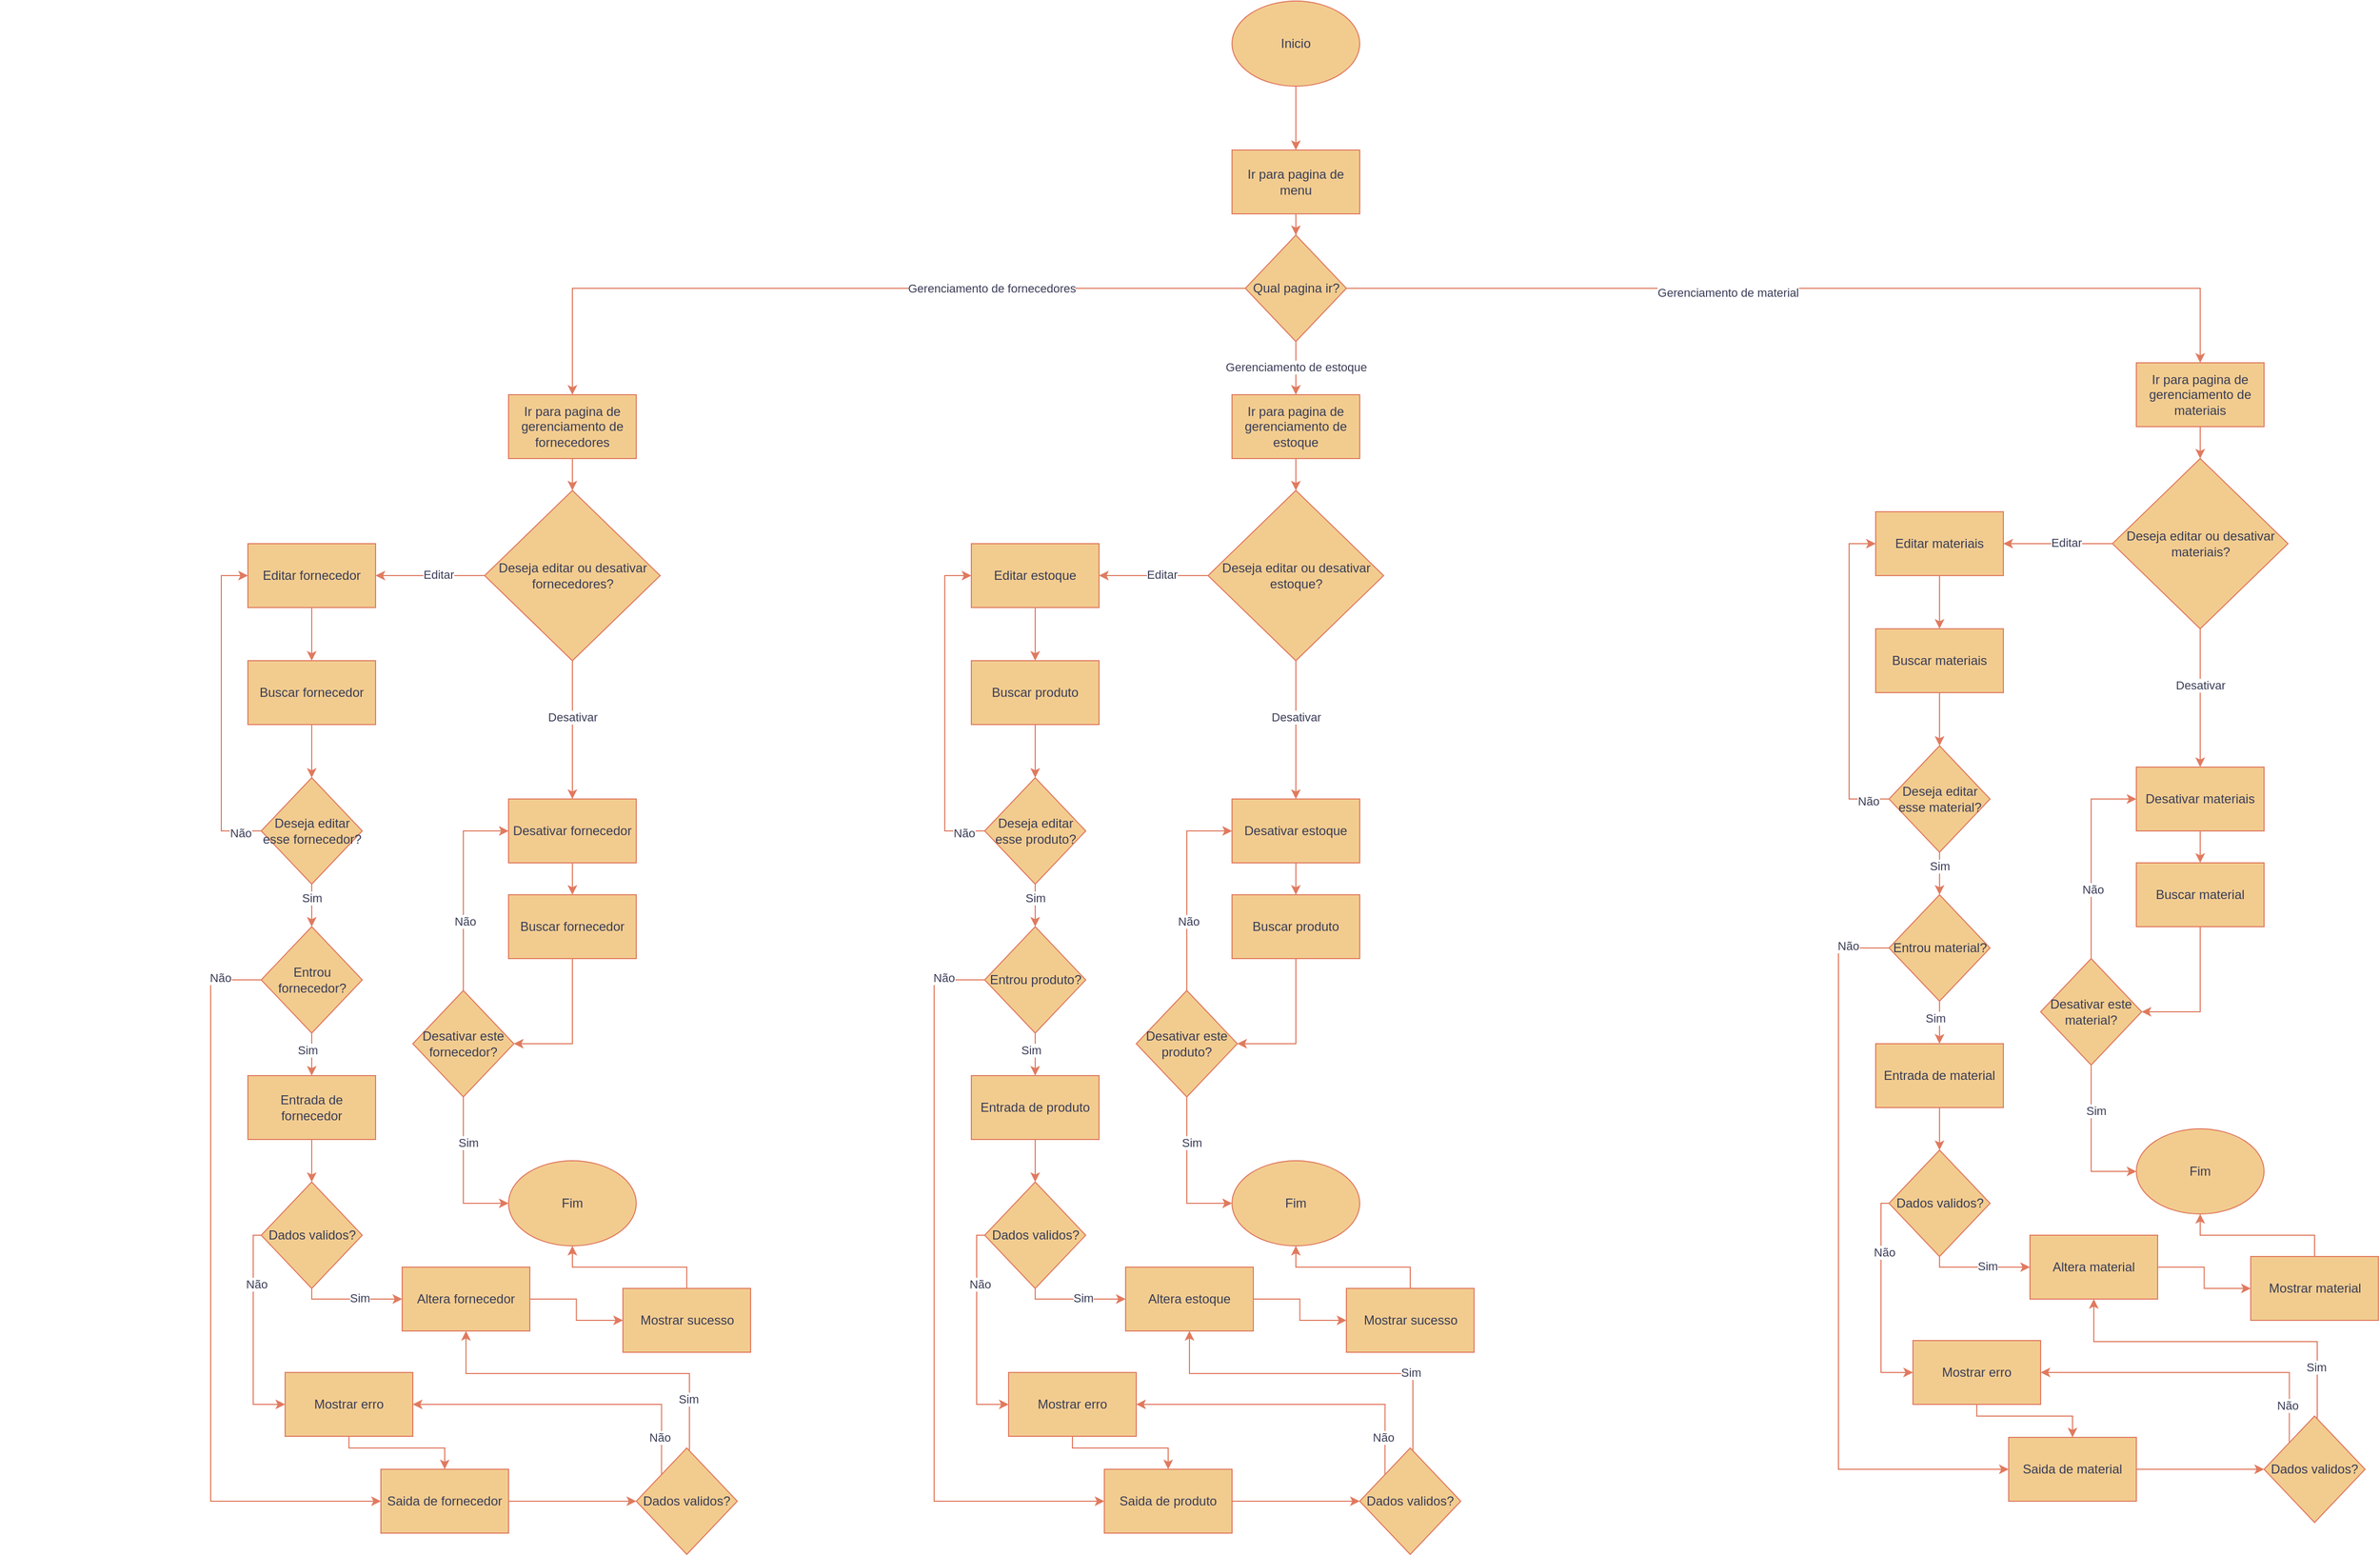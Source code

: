 <mxfile version="24.4.13" type="device">
  <diagram name="Página-1" id="IncYpBcrNrDCvywLEjUC">
    <mxGraphModel dx="4261" dy="2573" grid="1" gridSize="10" guides="1" tooltips="1" connect="1" arrows="1" fold="1" page="1" pageScale="1" pageWidth="827" pageHeight="1169" math="0" shadow="0">
      <root>
        <mxCell id="0" />
        <mxCell id="1" parent="0" />
        <mxCell id="2m7EiO7bzLrL7Z_TzNRl-2" value="" style="edgeStyle=orthogonalEdgeStyle;rounded=0;orthogonalLoop=1;jettySize=auto;html=1;strokeColor=#E07A5F;fontColor=#393C56;fillColor=#F2CC8F;" parent="1" source="SLcFFh3azbE4X-oAajlW-1" target="2m7EiO7bzLrL7Z_TzNRl-1" edge="1">
          <mxGeometry relative="1" as="geometry" />
        </mxCell>
        <mxCell id="SLcFFh3azbE4X-oAajlW-1" value="Inicio" style="ellipse;whiteSpace=wrap;html=1;labelBackgroundColor=none;fillColor=#F2CC8F;strokeColor=#E07A5F;fontColor=#393C56;" parent="1" vertex="1">
          <mxGeometry x="320" y="-120" width="120" height="80" as="geometry" />
        </mxCell>
        <mxCell id="2m7EiO7bzLrL7Z_TzNRl-103" value="" style="edgeStyle=orthogonalEdgeStyle;rounded=0;orthogonalLoop=1;jettySize=auto;html=1;strokeColor=#E07A5F;fontColor=#393C56;fillColor=#F2CC8F;" parent="1" source="2m7EiO7bzLrL7Z_TzNRl-1" target="2m7EiO7bzLrL7Z_TzNRl-100" edge="1">
          <mxGeometry relative="1" as="geometry" />
        </mxCell>
        <mxCell id="2m7EiO7bzLrL7Z_TzNRl-1" value="Ir para pagina de menu" style="whiteSpace=wrap;html=1;fillColor=#F2CC8F;strokeColor=#E07A5F;fontColor=#393C56;labelBackgroundColor=none;" parent="1" vertex="1">
          <mxGeometry x="320" y="20" width="120" height="60" as="geometry" />
        </mxCell>
        <mxCell id="2m7EiO7bzLrL7Z_TzNRl-10" value="" style="edgeStyle=orthogonalEdgeStyle;rounded=0;orthogonalLoop=1;jettySize=auto;html=1;strokeColor=#E07A5F;fontColor=#393C56;fillColor=#F2CC8F;" parent="1" source="2m7EiO7bzLrL7Z_TzNRl-7" target="2m7EiO7bzLrL7Z_TzNRl-9" edge="1">
          <mxGeometry relative="1" as="geometry" />
        </mxCell>
        <mxCell id="2m7EiO7bzLrL7Z_TzNRl-56" value="Editar" style="edgeLabel;html=1;align=center;verticalAlign=middle;resizable=0;points=[];strokeColor=#E07A5F;fontColor=#393C56;fillColor=#F2CC8F;" parent="2m7EiO7bzLrL7Z_TzNRl-10" vertex="1" connectable="0">
          <mxGeometry x="-0.132" y="-1" relative="1" as="geometry">
            <mxPoint x="1" as="offset" />
          </mxGeometry>
        </mxCell>
        <mxCell id="2m7EiO7bzLrL7Z_TzNRl-14" value="" style="edgeStyle=orthogonalEdgeStyle;rounded=0;orthogonalLoop=1;jettySize=auto;html=1;strokeColor=#E07A5F;fontColor=#393C56;fillColor=#F2CC8F;" parent="1" source="2m7EiO7bzLrL7Z_TzNRl-7" target="2m7EiO7bzLrL7Z_TzNRl-13" edge="1">
          <mxGeometry relative="1" as="geometry" />
        </mxCell>
        <mxCell id="2m7EiO7bzLrL7Z_TzNRl-59" value="Desativar" style="edgeLabel;html=1;align=center;verticalAlign=middle;resizable=0;points=[];strokeColor=#E07A5F;fontColor=#393C56;fillColor=#F2CC8F;" parent="2m7EiO7bzLrL7Z_TzNRl-14" vertex="1" connectable="0">
          <mxGeometry x="-0.185" relative="1" as="geometry">
            <mxPoint as="offset" />
          </mxGeometry>
        </mxCell>
        <mxCell id="2m7EiO7bzLrL7Z_TzNRl-7" value="Deseja editar ou desativar estoque?" style="rhombus;whiteSpace=wrap;html=1;fillColor=#F2CC8F;strokeColor=#E07A5F;fontColor=#393C56;labelBackgroundColor=none;" parent="1" vertex="1">
          <mxGeometry x="297.5" y="340" width="165" height="160" as="geometry" />
        </mxCell>
        <mxCell id="2m7EiO7bzLrL7Z_TzNRl-55" value="" style="edgeStyle=orthogonalEdgeStyle;rounded=0;orthogonalLoop=1;jettySize=auto;html=1;strokeColor=#E07A5F;fontColor=#393C56;fillColor=#F2CC8F;" parent="1" source="2m7EiO7bzLrL7Z_TzNRl-9" target="2m7EiO7bzLrL7Z_TzNRl-54" edge="1">
          <mxGeometry relative="1" as="geometry" />
        </mxCell>
        <mxCell id="2m7EiO7bzLrL7Z_TzNRl-9" value="Editar estoque" style="whiteSpace=wrap;html=1;fillColor=#F2CC8F;strokeColor=#E07A5F;fontColor=#393C56;labelBackgroundColor=none;" parent="1" vertex="1">
          <mxGeometry x="75" y="390" width="120" height="60" as="geometry" />
        </mxCell>
        <mxCell id="2m7EiO7bzLrL7Z_TzNRl-47" value="" style="edgeStyle=orthogonalEdgeStyle;rounded=0;orthogonalLoop=1;jettySize=auto;html=1;strokeColor=#E07A5F;fontColor=#393C56;fillColor=#F2CC8F;" parent="1" source="2m7EiO7bzLrL7Z_TzNRl-13" target="2m7EiO7bzLrL7Z_TzNRl-46" edge="1">
          <mxGeometry relative="1" as="geometry" />
        </mxCell>
        <mxCell id="2m7EiO7bzLrL7Z_TzNRl-13" value="Desativar estoque" style="whiteSpace=wrap;html=1;fillColor=#F2CC8F;strokeColor=#E07A5F;fontColor=#393C56;labelBackgroundColor=none;" parent="1" vertex="1">
          <mxGeometry x="320" y="630" width="120" height="60" as="geometry" />
        </mxCell>
        <mxCell id="2m7EiO7bzLrL7Z_TzNRl-38" value="Fim" style="ellipse;whiteSpace=wrap;html=1;strokeColor=#E07A5F;fontColor=#393C56;fillColor=#F2CC8F;" parent="1" vertex="1">
          <mxGeometry x="320" y="970" width="120" height="80" as="geometry" />
        </mxCell>
        <mxCell id="2m7EiO7bzLrL7Z_TzNRl-45" value="" style="edgeStyle=orthogonalEdgeStyle;rounded=0;orthogonalLoop=1;jettySize=auto;html=1;strokeColor=#E07A5F;fontColor=#393C56;fillColor=#F2CC8F;" parent="1" source="2m7EiO7bzLrL7Z_TzNRl-43" target="2m7EiO7bzLrL7Z_TzNRl-7" edge="1">
          <mxGeometry relative="1" as="geometry" />
        </mxCell>
        <mxCell id="2m7EiO7bzLrL7Z_TzNRl-43" value="Ir para pagina de gerenciamento de estoque" style="whiteSpace=wrap;html=1;fillColor=#F2CC8F;strokeColor=#E07A5F;fontColor=#393C56;labelBackgroundColor=none;" parent="1" vertex="1">
          <mxGeometry x="320" y="250" width="120" height="60" as="geometry" />
        </mxCell>
        <mxCell id="2m7EiO7bzLrL7Z_TzNRl-49" style="edgeStyle=orthogonalEdgeStyle;rounded=0;orthogonalLoop=1;jettySize=auto;html=1;entryX=1;entryY=0.5;entryDx=0;entryDy=0;strokeColor=#E07A5F;fontColor=#393C56;fillColor=#F2CC8F;" parent="1" source="2m7EiO7bzLrL7Z_TzNRl-46" target="2m7EiO7bzLrL7Z_TzNRl-48" edge="1">
          <mxGeometry relative="1" as="geometry" />
        </mxCell>
        <mxCell id="2m7EiO7bzLrL7Z_TzNRl-46" value="Buscar produto" style="whiteSpace=wrap;html=1;fillColor=#F2CC8F;strokeColor=#E07A5F;fontColor=#393C56;labelBackgroundColor=none;" parent="1" vertex="1">
          <mxGeometry x="320" y="720" width="120" height="60" as="geometry" />
        </mxCell>
        <mxCell id="2m7EiO7bzLrL7Z_TzNRl-50" style="edgeStyle=orthogonalEdgeStyle;rounded=0;orthogonalLoop=1;jettySize=auto;html=1;entryX=0;entryY=0.5;entryDx=0;entryDy=0;strokeColor=#E07A5F;fontColor=#393C56;fillColor=#F2CC8F;" parent="1" source="2m7EiO7bzLrL7Z_TzNRl-48" target="2m7EiO7bzLrL7Z_TzNRl-38" edge="1">
          <mxGeometry relative="1" as="geometry" />
        </mxCell>
        <mxCell id="2m7EiO7bzLrL7Z_TzNRl-51" value="Sim" style="edgeLabel;html=1;align=center;verticalAlign=middle;resizable=0;points=[];strokeColor=#E07A5F;fontColor=#393C56;fillColor=#F2CC8F;" parent="2m7EiO7bzLrL7Z_TzNRl-50" vertex="1" connectable="0">
          <mxGeometry x="-0.397" y="4" relative="1" as="geometry">
            <mxPoint as="offset" />
          </mxGeometry>
        </mxCell>
        <mxCell id="2m7EiO7bzLrL7Z_TzNRl-52" style="edgeStyle=orthogonalEdgeStyle;rounded=0;orthogonalLoop=1;jettySize=auto;html=1;entryX=0;entryY=0.5;entryDx=0;entryDy=0;strokeColor=#E07A5F;fontColor=#393C56;fillColor=#F2CC8F;" parent="1" source="2m7EiO7bzLrL7Z_TzNRl-48" target="2m7EiO7bzLrL7Z_TzNRl-13" edge="1">
          <mxGeometry relative="1" as="geometry" />
        </mxCell>
        <mxCell id="2m7EiO7bzLrL7Z_TzNRl-53" value="Não" style="edgeLabel;html=1;align=center;verticalAlign=middle;resizable=0;points=[];strokeColor=#E07A5F;fontColor=#393C56;fillColor=#F2CC8F;" parent="2m7EiO7bzLrL7Z_TzNRl-52" vertex="1" connectable="0">
          <mxGeometry x="-0.325" relative="1" as="geometry">
            <mxPoint x="1" as="offset" />
          </mxGeometry>
        </mxCell>
        <mxCell id="2m7EiO7bzLrL7Z_TzNRl-48" value="Desativar este produto?" style="rhombus;whiteSpace=wrap;html=1;fillColor=#F2CC8F;strokeColor=#E07A5F;fontColor=#393C56;labelBackgroundColor=none;" parent="1" vertex="1">
          <mxGeometry x="230" y="810" width="95" height="100" as="geometry" />
        </mxCell>
        <mxCell id="2m7EiO7bzLrL7Z_TzNRl-61" value="" style="edgeStyle=orthogonalEdgeStyle;rounded=0;orthogonalLoop=1;jettySize=auto;html=1;strokeColor=#E07A5F;fontColor=#393C56;fillColor=#F2CC8F;" parent="1" source="2m7EiO7bzLrL7Z_TzNRl-54" target="2m7EiO7bzLrL7Z_TzNRl-60" edge="1">
          <mxGeometry relative="1" as="geometry" />
        </mxCell>
        <mxCell id="2m7EiO7bzLrL7Z_TzNRl-54" value="Buscar produto" style="whiteSpace=wrap;html=1;fillColor=#F2CC8F;strokeColor=#E07A5F;fontColor=#393C56;labelBackgroundColor=none;" parent="1" vertex="1">
          <mxGeometry x="75" y="500" width="120" height="60" as="geometry" />
        </mxCell>
        <mxCell id="2m7EiO7bzLrL7Z_TzNRl-62" style="edgeStyle=orthogonalEdgeStyle;rounded=0;orthogonalLoop=1;jettySize=auto;html=1;entryX=0;entryY=0.5;entryDx=0;entryDy=0;strokeColor=#E07A5F;fontColor=#393C56;fillColor=#F2CC8F;" parent="1" source="2m7EiO7bzLrL7Z_TzNRl-60" target="2m7EiO7bzLrL7Z_TzNRl-9" edge="1">
          <mxGeometry relative="1" as="geometry">
            <Array as="points">
              <mxPoint x="50" y="660" />
              <mxPoint x="50" y="420" />
            </Array>
          </mxGeometry>
        </mxCell>
        <mxCell id="2m7EiO7bzLrL7Z_TzNRl-63" value="Não" style="edgeLabel;html=1;align=center;verticalAlign=middle;resizable=0;points=[];strokeColor=#E07A5F;fontColor=#393C56;fillColor=#F2CC8F;" parent="2m7EiO7bzLrL7Z_TzNRl-62" vertex="1" connectable="0">
          <mxGeometry x="-0.871" y="2" relative="1" as="geometry">
            <mxPoint as="offset" />
          </mxGeometry>
        </mxCell>
        <mxCell id="2m7EiO7bzLrL7Z_TzNRl-70" value="" style="edgeStyle=orthogonalEdgeStyle;rounded=0;orthogonalLoop=1;jettySize=auto;html=1;strokeColor=#E07A5F;fontColor=#393C56;fillColor=#F2CC8F;" parent="1" source="2m7EiO7bzLrL7Z_TzNRl-60" target="2m7EiO7bzLrL7Z_TzNRl-66" edge="1">
          <mxGeometry relative="1" as="geometry" />
        </mxCell>
        <mxCell id="2m7EiO7bzLrL7Z_TzNRl-72" value="Sim" style="edgeLabel;html=1;align=center;verticalAlign=middle;resizable=0;points=[];strokeColor=#E07A5F;fontColor=#393C56;fillColor=#F2CC8F;" parent="2m7EiO7bzLrL7Z_TzNRl-70" vertex="1" connectable="0">
          <mxGeometry x="-0.35" relative="1" as="geometry">
            <mxPoint as="offset" />
          </mxGeometry>
        </mxCell>
        <mxCell id="2m7EiO7bzLrL7Z_TzNRl-60" value="Deseja editar esse produto?" style="rhombus;whiteSpace=wrap;html=1;fillColor=#F2CC8F;strokeColor=#E07A5F;fontColor=#393C56;labelBackgroundColor=none;" parent="1" vertex="1">
          <mxGeometry x="87.5" y="610" width="95" height="100" as="geometry" />
        </mxCell>
        <mxCell id="2m7EiO7bzLrL7Z_TzNRl-71" value="" style="edgeStyle=orthogonalEdgeStyle;rounded=0;orthogonalLoop=1;jettySize=auto;html=1;strokeColor=#E07A5F;fontColor=#393C56;fillColor=#F2CC8F;" parent="1" source="2m7EiO7bzLrL7Z_TzNRl-66" target="2m7EiO7bzLrL7Z_TzNRl-68" edge="1">
          <mxGeometry relative="1" as="geometry" />
        </mxCell>
        <mxCell id="2m7EiO7bzLrL7Z_TzNRl-73" value="Sim" style="edgeLabel;html=1;align=center;verticalAlign=middle;resizable=0;points=[];strokeColor=#E07A5F;fontColor=#393C56;fillColor=#F2CC8F;" parent="2m7EiO7bzLrL7Z_TzNRl-71" vertex="1" connectable="0">
          <mxGeometry x="-0.2" y="-4" relative="1" as="geometry">
            <mxPoint as="offset" />
          </mxGeometry>
        </mxCell>
        <mxCell id="2m7EiO7bzLrL7Z_TzNRl-79" style="edgeStyle=orthogonalEdgeStyle;rounded=0;orthogonalLoop=1;jettySize=auto;html=1;entryX=0;entryY=0.5;entryDx=0;entryDy=0;strokeColor=#E07A5F;fontColor=#393C56;fillColor=#F2CC8F;" parent="1" source="2m7EiO7bzLrL7Z_TzNRl-66" target="2m7EiO7bzLrL7Z_TzNRl-78" edge="1">
          <mxGeometry relative="1" as="geometry">
            <Array as="points">
              <mxPoint x="40" y="800" />
              <mxPoint x="40" y="1290" />
            </Array>
          </mxGeometry>
        </mxCell>
        <mxCell id="2m7EiO7bzLrL7Z_TzNRl-80" value="Não" style="edgeLabel;html=1;align=center;verticalAlign=middle;resizable=0;points=[];strokeColor=#E07A5F;fontColor=#393C56;fillColor=#F2CC8F;" parent="2m7EiO7bzLrL7Z_TzNRl-79" vertex="1" connectable="0">
          <mxGeometry x="-0.885" y="-2" relative="1" as="geometry">
            <mxPoint x="1" as="offset" />
          </mxGeometry>
        </mxCell>
        <mxCell id="2m7EiO7bzLrL7Z_TzNRl-66" value="Entrou produto?" style="rhombus;whiteSpace=wrap;html=1;fillColor=#F2CC8F;strokeColor=#E07A5F;fontColor=#393C56;labelBackgroundColor=none;" parent="1" vertex="1">
          <mxGeometry x="87.5" y="750" width="95" height="100" as="geometry" />
        </mxCell>
        <mxCell id="2m7EiO7bzLrL7Z_TzNRl-74" value="" style="edgeStyle=orthogonalEdgeStyle;rounded=0;orthogonalLoop=1;jettySize=auto;html=1;strokeColor=#E07A5F;fontColor=#393C56;fillColor=#F2CC8F;" parent="1" source="2m7EiO7bzLrL7Z_TzNRl-68" target="2m7EiO7bzLrL7Z_TzNRl-69" edge="1">
          <mxGeometry relative="1" as="geometry" />
        </mxCell>
        <mxCell id="2m7EiO7bzLrL7Z_TzNRl-68" value="Entrada de produto" style="whiteSpace=wrap;html=1;fillColor=#F2CC8F;strokeColor=#E07A5F;fontColor=#393C56;labelBackgroundColor=none;" parent="1" vertex="1">
          <mxGeometry x="75" y="890" width="120" height="60" as="geometry" />
        </mxCell>
        <mxCell id="2m7EiO7bzLrL7Z_TzNRl-83" style="edgeStyle=orthogonalEdgeStyle;rounded=0;orthogonalLoop=1;jettySize=auto;html=1;entryX=0;entryY=0.5;entryDx=0;entryDy=0;strokeColor=#E07A5F;fontColor=#393C56;fillColor=#F2CC8F;" parent="1" source="2m7EiO7bzLrL7Z_TzNRl-69" target="2m7EiO7bzLrL7Z_TzNRl-81" edge="1">
          <mxGeometry relative="1" as="geometry">
            <Array as="points">
              <mxPoint x="80" y="1040" />
              <mxPoint x="80" y="1199" />
            </Array>
          </mxGeometry>
        </mxCell>
        <mxCell id="2m7EiO7bzLrL7Z_TzNRl-84" value="Não" style="edgeLabel;html=1;align=center;verticalAlign=middle;resizable=0;points=[];strokeColor=#E07A5F;fontColor=#393C56;fillColor=#F2CC8F;" parent="2m7EiO7bzLrL7Z_TzNRl-83" vertex="1" connectable="0">
          <mxGeometry x="-0.466" y="3" relative="1" as="geometry">
            <mxPoint y="1" as="offset" />
          </mxGeometry>
        </mxCell>
        <mxCell id="2m7EiO7bzLrL7Z_TzNRl-98" style="edgeStyle=orthogonalEdgeStyle;rounded=0;orthogonalLoop=1;jettySize=auto;html=1;strokeColor=#E07A5F;fontColor=#393C56;fillColor=#F2CC8F;" parent="1" source="2m7EiO7bzLrL7Z_TzNRl-69" target="2m7EiO7bzLrL7Z_TzNRl-75" edge="1">
          <mxGeometry relative="1" as="geometry">
            <Array as="points">
              <mxPoint x="135" y="1100" />
            </Array>
          </mxGeometry>
        </mxCell>
        <mxCell id="2m7EiO7bzLrL7Z_TzNRl-99" value="Sim" style="edgeLabel;html=1;align=center;verticalAlign=middle;resizable=0;points=[];strokeColor=#E07A5F;fontColor=#393C56;fillColor=#F2CC8F;" parent="2m7EiO7bzLrL7Z_TzNRl-98" vertex="1" connectable="0">
          <mxGeometry x="0.158" y="1" relative="1" as="geometry">
            <mxPoint as="offset" />
          </mxGeometry>
        </mxCell>
        <mxCell id="2m7EiO7bzLrL7Z_TzNRl-69" value="Dados validos?" style="rhombus;whiteSpace=wrap;html=1;fillColor=#F2CC8F;strokeColor=#E07A5F;fontColor=#393C56;labelBackgroundColor=none;" parent="1" vertex="1">
          <mxGeometry x="87.5" y="990" width="95" height="100" as="geometry" />
        </mxCell>
        <mxCell id="2m7EiO7bzLrL7Z_TzNRl-95" style="edgeStyle=orthogonalEdgeStyle;rounded=0;orthogonalLoop=1;jettySize=auto;html=1;entryX=0;entryY=0.5;entryDx=0;entryDy=0;strokeColor=#E07A5F;fontColor=#393C56;fillColor=#F2CC8F;" parent="1" source="2m7EiO7bzLrL7Z_TzNRl-75" target="2m7EiO7bzLrL7Z_TzNRl-86" edge="1">
          <mxGeometry relative="1" as="geometry" />
        </mxCell>
        <mxCell id="2m7EiO7bzLrL7Z_TzNRl-75" value="Altera estoque" style="whiteSpace=wrap;html=1;fillColor=#F2CC8F;strokeColor=#E07A5F;fontColor=#393C56;labelBackgroundColor=none;" parent="1" vertex="1">
          <mxGeometry x="220" y="1070" width="120" height="60" as="geometry" />
        </mxCell>
        <mxCell id="2m7EiO7bzLrL7Z_TzNRl-89" value="" style="edgeStyle=orthogonalEdgeStyle;rounded=0;orthogonalLoop=1;jettySize=auto;html=1;strokeColor=#E07A5F;fontColor=#393C56;fillColor=#F2CC8F;" parent="1" source="2m7EiO7bzLrL7Z_TzNRl-78" target="2m7EiO7bzLrL7Z_TzNRl-88" edge="1">
          <mxGeometry relative="1" as="geometry" />
        </mxCell>
        <mxCell id="2m7EiO7bzLrL7Z_TzNRl-78" value="Saida de produto" style="whiteSpace=wrap;html=1;fillColor=#F2CC8F;strokeColor=#E07A5F;fontColor=#393C56;labelBackgroundColor=none;" parent="1" vertex="1">
          <mxGeometry x="200" y="1260" width="120" height="60" as="geometry" />
        </mxCell>
        <mxCell id="2m7EiO7bzLrL7Z_TzNRl-94" style="edgeStyle=orthogonalEdgeStyle;rounded=0;orthogonalLoop=1;jettySize=auto;html=1;entryX=0.5;entryY=0;entryDx=0;entryDy=0;strokeColor=#E07A5F;fontColor=#393C56;fillColor=#F2CC8F;" parent="1" source="2m7EiO7bzLrL7Z_TzNRl-81" target="2m7EiO7bzLrL7Z_TzNRl-78" edge="1">
          <mxGeometry relative="1" as="geometry">
            <Array as="points">
              <mxPoint x="170" y="1240" />
              <mxPoint x="260" y="1240" />
            </Array>
          </mxGeometry>
        </mxCell>
        <mxCell id="2m7EiO7bzLrL7Z_TzNRl-81" value="Mostrar erro" style="whiteSpace=wrap;html=1;fillColor=#F2CC8F;strokeColor=#E07A5F;fontColor=#393C56;labelBackgroundColor=none;" parent="1" vertex="1">
          <mxGeometry x="110" y="1169" width="120" height="60" as="geometry" />
        </mxCell>
        <mxCell id="2m7EiO7bzLrL7Z_TzNRl-96" style="edgeStyle=orthogonalEdgeStyle;rounded=0;orthogonalLoop=1;jettySize=auto;html=1;entryX=0.5;entryY=1;entryDx=0;entryDy=0;strokeColor=#E07A5F;fontColor=#393C56;fillColor=#F2CC8F;" parent="1" source="2m7EiO7bzLrL7Z_TzNRl-86" target="2m7EiO7bzLrL7Z_TzNRl-38" edge="1">
          <mxGeometry relative="1" as="geometry" />
        </mxCell>
        <mxCell id="2m7EiO7bzLrL7Z_TzNRl-86" value="Mostrar sucesso" style="whiteSpace=wrap;html=1;fillColor=#F2CC8F;strokeColor=#E07A5F;fontColor=#393C56;labelBackgroundColor=none;" parent="1" vertex="1">
          <mxGeometry x="427.5" y="1090" width="120" height="60" as="geometry" />
        </mxCell>
        <mxCell id="2m7EiO7bzLrL7Z_TzNRl-90" style="edgeStyle=orthogonalEdgeStyle;rounded=0;orthogonalLoop=1;jettySize=auto;html=1;entryX=0.5;entryY=1;entryDx=0;entryDy=0;strokeColor=#E07A5F;fontColor=#393C56;fillColor=#F2CC8F;" parent="1" source="2m7EiO7bzLrL7Z_TzNRl-88" target="2m7EiO7bzLrL7Z_TzNRl-75" edge="1">
          <mxGeometry relative="1" as="geometry">
            <Array as="points">
              <mxPoint x="490" y="1170" />
              <mxPoint x="280" y="1170" />
            </Array>
          </mxGeometry>
        </mxCell>
        <mxCell id="2m7EiO7bzLrL7Z_TzNRl-91" value="Sim" style="edgeLabel;html=1;align=center;verticalAlign=middle;resizable=0;points=[];strokeColor=#E07A5F;fontColor=#393C56;fillColor=#F2CC8F;" parent="2m7EiO7bzLrL7Z_TzNRl-90" vertex="1" connectable="0">
          <mxGeometry x="-0.699" y="1" relative="1" as="geometry">
            <mxPoint x="-1" y="-25" as="offset" />
          </mxGeometry>
        </mxCell>
        <mxCell id="2m7EiO7bzLrL7Z_TzNRl-92" style="edgeStyle=orthogonalEdgeStyle;rounded=0;orthogonalLoop=1;jettySize=auto;html=1;exitX=0;exitY=0;exitDx=0;exitDy=0;entryX=1;entryY=0.5;entryDx=0;entryDy=0;strokeColor=#E07A5F;fontColor=#393C56;fillColor=#F2CC8F;" parent="1" source="2m7EiO7bzLrL7Z_TzNRl-88" target="2m7EiO7bzLrL7Z_TzNRl-81" edge="1">
          <mxGeometry relative="1" as="geometry">
            <Array as="points">
              <mxPoint x="464" y="1199" />
            </Array>
          </mxGeometry>
        </mxCell>
        <mxCell id="2m7EiO7bzLrL7Z_TzNRl-93" value="Não" style="edgeLabel;html=1;align=center;verticalAlign=middle;resizable=0;points=[];strokeColor=#E07A5F;fontColor=#393C56;fillColor=#F2CC8F;" parent="2m7EiO7bzLrL7Z_TzNRl-92" vertex="1" connectable="0">
          <mxGeometry x="-0.766" y="2" relative="1" as="geometry">
            <mxPoint as="offset" />
          </mxGeometry>
        </mxCell>
        <mxCell id="2m7EiO7bzLrL7Z_TzNRl-88" value="Dados validos?" style="rhombus;whiteSpace=wrap;html=1;fillColor=#F2CC8F;strokeColor=#E07A5F;fontColor=#393C56;labelBackgroundColor=none;" parent="1" vertex="1">
          <mxGeometry x="440" y="1240" width="95" height="100" as="geometry" />
        </mxCell>
        <mxCell id="2m7EiO7bzLrL7Z_TzNRl-101" value="" style="edgeStyle=orthogonalEdgeStyle;rounded=0;orthogonalLoop=1;jettySize=auto;html=1;strokeColor=#E07A5F;fontColor=#393C56;fillColor=#F2CC8F;" parent="1" source="2m7EiO7bzLrL7Z_TzNRl-100" target="2m7EiO7bzLrL7Z_TzNRl-43" edge="1">
          <mxGeometry relative="1" as="geometry" />
        </mxCell>
        <mxCell id="2m7EiO7bzLrL7Z_TzNRl-102" value="Gerenciamento de estoque" style="edgeLabel;html=1;align=center;verticalAlign=middle;resizable=0;points=[];strokeColor=#E07A5F;fontColor=#393C56;fillColor=#F2CC8F;" parent="2m7EiO7bzLrL7Z_TzNRl-101" vertex="1" connectable="0">
          <mxGeometry x="-0.04" relative="1" as="geometry">
            <mxPoint as="offset" />
          </mxGeometry>
        </mxCell>
        <mxCell id="2m7EiO7bzLrL7Z_TzNRl-126" style="edgeStyle=orthogonalEdgeStyle;rounded=0;orthogonalLoop=1;jettySize=auto;html=1;entryX=0.5;entryY=0;entryDx=0;entryDy=0;strokeColor=#E07A5F;fontColor=#393C56;fillColor=#F2CC8F;" parent="1" source="2m7EiO7bzLrL7Z_TzNRl-100" target="lxGYGBm_6nS_cASXeHOV-64" edge="1">
          <mxGeometry relative="1" as="geometry">
            <mxPoint x="1235" y="220" as="targetPoint" />
          </mxGeometry>
        </mxCell>
        <mxCell id="2m7EiO7bzLrL7Z_TzNRl-127" value="Gerenciamento de material" style="edgeLabel;html=1;align=center;verticalAlign=middle;resizable=0;points=[];strokeColor=#E07A5F;fontColor=#393C56;fillColor=#F2CC8F;" parent="2m7EiO7bzLrL7Z_TzNRl-126" vertex="1" connectable="0">
          <mxGeometry x="-0.178" y="-4" relative="1" as="geometry">
            <mxPoint as="offset" />
          </mxGeometry>
        </mxCell>
        <mxCell id="2m7EiO7bzLrL7Z_TzNRl-152" style="edgeStyle=orthogonalEdgeStyle;rounded=0;orthogonalLoop=1;jettySize=auto;html=1;strokeColor=#E07A5F;fontColor=#393C56;fillColor=#F2CC8F;" parent="1" source="2m7EiO7bzLrL7Z_TzNRl-100" target="lxGYGBm_6nS_cASXeHOV-12" edge="1">
          <mxGeometry relative="1" as="geometry">
            <mxPoint x="-320" y="190" as="targetPoint" />
          </mxGeometry>
        </mxCell>
        <mxCell id="2m7EiO7bzLrL7Z_TzNRl-153" value="Gerenciamento de fornecedores" style="edgeLabel;html=1;align=center;verticalAlign=middle;resizable=0;points=[];strokeColor=#E07A5F;fontColor=#393C56;fillColor=#F2CC8F;" parent="2m7EiO7bzLrL7Z_TzNRl-152" vertex="1" connectable="0">
          <mxGeometry x="-0.348" relative="1" as="geometry">
            <mxPoint as="offset" />
          </mxGeometry>
        </mxCell>
        <mxCell id="2m7EiO7bzLrL7Z_TzNRl-100" value="Qual pagina ir?" style="rhombus;whiteSpace=wrap;html=1;fillColor=#F2CC8F;strokeColor=#E07A5F;fontColor=#393C56;labelBackgroundColor=none;" parent="1" vertex="1">
          <mxGeometry x="332.5" y="100" width="95" height="100" as="geometry" />
        </mxCell>
        <mxCell id="2m7EiO7bzLrL7Z_TzNRl-145" style="edgeStyle=orthogonalEdgeStyle;rounded=0;orthogonalLoop=1;jettySize=auto;html=1;" parent="1" edge="1">
          <mxGeometry relative="1" as="geometry">
            <mxPoint x="-350" y="760" as="targetPoint" />
            <mxPoint x="-350" y="730" as="sourcePoint" />
          </mxGeometry>
        </mxCell>
        <mxCell id="2m7EiO7bzLrL7Z_TzNRl-148" style="edgeStyle=orthogonalEdgeStyle;rounded=0;orthogonalLoop=1;jettySize=auto;html=1;exitX=0.5;exitY=1;exitDx=0;exitDy=0;" parent="1" edge="1">
          <mxGeometry relative="1" as="geometry">
            <mxPoint x="-830" y="1200" as="sourcePoint" />
            <mxPoint x="-830" y="1200" as="targetPoint" />
          </mxGeometry>
        </mxCell>
        <mxCell id="lxGYGBm_6nS_cASXeHOV-1" value="" style="edgeStyle=orthogonalEdgeStyle;rounded=0;orthogonalLoop=1;jettySize=auto;html=1;strokeColor=#E07A5F;fontColor=#393C56;fillColor=#F2CC8F;" edge="1" parent="1" source="lxGYGBm_6nS_cASXeHOV-5" target="lxGYGBm_6nS_cASXeHOV-7">
          <mxGeometry relative="1" as="geometry" />
        </mxCell>
        <mxCell id="lxGYGBm_6nS_cASXeHOV-2" value="Editar" style="edgeLabel;html=1;align=center;verticalAlign=middle;resizable=0;points=[];strokeColor=#E07A5F;fontColor=#393C56;fillColor=#F2CC8F;" vertex="1" connectable="0" parent="lxGYGBm_6nS_cASXeHOV-1">
          <mxGeometry x="-0.132" y="-1" relative="1" as="geometry">
            <mxPoint x="1" as="offset" />
          </mxGeometry>
        </mxCell>
        <mxCell id="lxGYGBm_6nS_cASXeHOV-3" value="" style="edgeStyle=orthogonalEdgeStyle;rounded=0;orthogonalLoop=1;jettySize=auto;html=1;strokeColor=#E07A5F;fontColor=#393C56;fillColor=#F2CC8F;" edge="1" parent="1" source="lxGYGBm_6nS_cASXeHOV-5" target="lxGYGBm_6nS_cASXeHOV-9">
          <mxGeometry relative="1" as="geometry" />
        </mxCell>
        <mxCell id="lxGYGBm_6nS_cASXeHOV-4" value="Desativar" style="edgeLabel;html=1;align=center;verticalAlign=middle;resizable=0;points=[];strokeColor=#E07A5F;fontColor=#393C56;fillColor=#F2CC8F;" vertex="1" connectable="0" parent="lxGYGBm_6nS_cASXeHOV-3">
          <mxGeometry x="-0.185" relative="1" as="geometry">
            <mxPoint as="offset" />
          </mxGeometry>
        </mxCell>
        <mxCell id="lxGYGBm_6nS_cASXeHOV-5" value="Deseja editar ou desativar fornecedores?" style="rhombus;whiteSpace=wrap;html=1;fillColor=#F2CC8F;strokeColor=#E07A5F;fontColor=#393C56;labelBackgroundColor=none;" vertex="1" parent="1">
          <mxGeometry x="-382.5" y="340" width="165" height="160" as="geometry" />
        </mxCell>
        <mxCell id="lxGYGBm_6nS_cASXeHOV-6" value="" style="edgeStyle=orthogonalEdgeStyle;rounded=0;orthogonalLoop=1;jettySize=auto;html=1;strokeColor=#E07A5F;fontColor=#393C56;fillColor=#F2CC8F;" edge="1" parent="1" source="lxGYGBm_6nS_cASXeHOV-7" target="lxGYGBm_6nS_cASXeHOV-21">
          <mxGeometry relative="1" as="geometry" />
        </mxCell>
        <mxCell id="lxGYGBm_6nS_cASXeHOV-7" value="Editar fornecedor" style="whiteSpace=wrap;html=1;fillColor=#F2CC8F;strokeColor=#E07A5F;fontColor=#393C56;labelBackgroundColor=none;" vertex="1" parent="1">
          <mxGeometry x="-605" y="390" width="120" height="60" as="geometry" />
        </mxCell>
        <mxCell id="lxGYGBm_6nS_cASXeHOV-8" value="" style="edgeStyle=orthogonalEdgeStyle;rounded=0;orthogonalLoop=1;jettySize=auto;html=1;strokeColor=#E07A5F;fontColor=#393C56;fillColor=#F2CC8F;" edge="1" parent="1" source="lxGYGBm_6nS_cASXeHOV-9" target="lxGYGBm_6nS_cASXeHOV-14">
          <mxGeometry relative="1" as="geometry" />
        </mxCell>
        <mxCell id="lxGYGBm_6nS_cASXeHOV-9" value="Desativar fornecedor" style="whiteSpace=wrap;html=1;fillColor=#F2CC8F;strokeColor=#E07A5F;fontColor=#393C56;labelBackgroundColor=none;" vertex="1" parent="1">
          <mxGeometry x="-360" y="630" width="120" height="60" as="geometry" />
        </mxCell>
        <mxCell id="lxGYGBm_6nS_cASXeHOV-10" value="Fim" style="ellipse;whiteSpace=wrap;html=1;strokeColor=#E07A5F;fontColor=#393C56;fillColor=#F2CC8F;" vertex="1" parent="1">
          <mxGeometry x="-360" y="970" width="120" height="80" as="geometry" />
        </mxCell>
        <mxCell id="lxGYGBm_6nS_cASXeHOV-11" value="" style="edgeStyle=orthogonalEdgeStyle;rounded=0;orthogonalLoop=1;jettySize=auto;html=1;strokeColor=#E07A5F;fontColor=#393C56;fillColor=#F2CC8F;" edge="1" parent="1" source="lxGYGBm_6nS_cASXeHOV-12" target="lxGYGBm_6nS_cASXeHOV-5">
          <mxGeometry relative="1" as="geometry" />
        </mxCell>
        <mxCell id="lxGYGBm_6nS_cASXeHOV-12" value="Ir para pagina de gerenciamento de fornecedores" style="whiteSpace=wrap;html=1;fillColor=#F2CC8F;strokeColor=#E07A5F;fontColor=#393C56;labelBackgroundColor=none;" vertex="1" parent="1">
          <mxGeometry x="-360" y="250" width="120" height="60" as="geometry" />
        </mxCell>
        <mxCell id="lxGYGBm_6nS_cASXeHOV-13" style="edgeStyle=orthogonalEdgeStyle;rounded=0;orthogonalLoop=1;jettySize=auto;html=1;entryX=1;entryY=0.5;entryDx=0;entryDy=0;strokeColor=#E07A5F;fontColor=#393C56;fillColor=#F2CC8F;" edge="1" parent="1" source="lxGYGBm_6nS_cASXeHOV-14" target="lxGYGBm_6nS_cASXeHOV-19">
          <mxGeometry relative="1" as="geometry" />
        </mxCell>
        <mxCell id="lxGYGBm_6nS_cASXeHOV-14" value="Buscar fornecedor" style="whiteSpace=wrap;html=1;fillColor=#F2CC8F;strokeColor=#E07A5F;fontColor=#393C56;labelBackgroundColor=none;" vertex="1" parent="1">
          <mxGeometry x="-360" y="720" width="120" height="60" as="geometry" />
        </mxCell>
        <mxCell id="lxGYGBm_6nS_cASXeHOV-15" style="edgeStyle=orthogonalEdgeStyle;rounded=0;orthogonalLoop=1;jettySize=auto;html=1;entryX=0;entryY=0.5;entryDx=0;entryDy=0;strokeColor=#E07A5F;fontColor=#393C56;fillColor=#F2CC8F;" edge="1" parent="1" source="lxGYGBm_6nS_cASXeHOV-19" target="lxGYGBm_6nS_cASXeHOV-10">
          <mxGeometry relative="1" as="geometry" />
        </mxCell>
        <mxCell id="lxGYGBm_6nS_cASXeHOV-16" value="Sim" style="edgeLabel;html=1;align=center;verticalAlign=middle;resizable=0;points=[];strokeColor=#E07A5F;fontColor=#393C56;fillColor=#F2CC8F;" vertex="1" connectable="0" parent="lxGYGBm_6nS_cASXeHOV-15">
          <mxGeometry x="-0.397" y="4" relative="1" as="geometry">
            <mxPoint as="offset" />
          </mxGeometry>
        </mxCell>
        <mxCell id="lxGYGBm_6nS_cASXeHOV-17" style="edgeStyle=orthogonalEdgeStyle;rounded=0;orthogonalLoop=1;jettySize=auto;html=1;entryX=0;entryY=0.5;entryDx=0;entryDy=0;strokeColor=#E07A5F;fontColor=#393C56;fillColor=#F2CC8F;" edge="1" parent="1" source="lxGYGBm_6nS_cASXeHOV-19" target="lxGYGBm_6nS_cASXeHOV-9">
          <mxGeometry relative="1" as="geometry" />
        </mxCell>
        <mxCell id="lxGYGBm_6nS_cASXeHOV-18" value="Não" style="edgeLabel;html=1;align=center;verticalAlign=middle;resizable=0;points=[];strokeColor=#E07A5F;fontColor=#393C56;fillColor=#F2CC8F;" vertex="1" connectable="0" parent="lxGYGBm_6nS_cASXeHOV-17">
          <mxGeometry x="-0.325" relative="1" as="geometry">
            <mxPoint x="1" as="offset" />
          </mxGeometry>
        </mxCell>
        <mxCell id="lxGYGBm_6nS_cASXeHOV-19" value="Desativar este fornecedor?" style="rhombus;whiteSpace=wrap;html=1;fillColor=#F2CC8F;strokeColor=#E07A5F;fontColor=#393C56;labelBackgroundColor=none;" vertex="1" parent="1">
          <mxGeometry x="-450" y="810" width="95" height="100" as="geometry" />
        </mxCell>
        <mxCell id="lxGYGBm_6nS_cASXeHOV-20" value="" style="edgeStyle=orthogonalEdgeStyle;rounded=0;orthogonalLoop=1;jettySize=auto;html=1;strokeColor=#E07A5F;fontColor=#393C56;fillColor=#F2CC8F;" edge="1" parent="1" source="lxGYGBm_6nS_cASXeHOV-21" target="lxGYGBm_6nS_cASXeHOV-26">
          <mxGeometry relative="1" as="geometry" />
        </mxCell>
        <mxCell id="lxGYGBm_6nS_cASXeHOV-21" value="Buscar fornecedor" style="whiteSpace=wrap;html=1;fillColor=#F2CC8F;strokeColor=#E07A5F;fontColor=#393C56;labelBackgroundColor=none;" vertex="1" parent="1">
          <mxGeometry x="-605" y="500" width="120" height="60" as="geometry" />
        </mxCell>
        <mxCell id="lxGYGBm_6nS_cASXeHOV-22" style="edgeStyle=orthogonalEdgeStyle;rounded=0;orthogonalLoop=1;jettySize=auto;html=1;entryX=0;entryY=0.5;entryDx=0;entryDy=0;strokeColor=#E07A5F;fontColor=#393C56;fillColor=#F2CC8F;" edge="1" parent="1" source="lxGYGBm_6nS_cASXeHOV-26" target="lxGYGBm_6nS_cASXeHOV-7">
          <mxGeometry relative="1" as="geometry">
            <Array as="points">
              <mxPoint x="-630" y="660" />
              <mxPoint x="-630" y="420" />
            </Array>
          </mxGeometry>
        </mxCell>
        <mxCell id="lxGYGBm_6nS_cASXeHOV-23" value="Não" style="edgeLabel;html=1;align=center;verticalAlign=middle;resizable=0;points=[];strokeColor=#E07A5F;fontColor=#393C56;fillColor=#F2CC8F;" vertex="1" connectable="0" parent="lxGYGBm_6nS_cASXeHOV-22">
          <mxGeometry x="-0.871" y="2" relative="1" as="geometry">
            <mxPoint as="offset" />
          </mxGeometry>
        </mxCell>
        <mxCell id="lxGYGBm_6nS_cASXeHOV-24" value="" style="edgeStyle=orthogonalEdgeStyle;rounded=0;orthogonalLoop=1;jettySize=auto;html=1;strokeColor=#E07A5F;fontColor=#393C56;fillColor=#F2CC8F;" edge="1" parent="1" source="lxGYGBm_6nS_cASXeHOV-26" target="lxGYGBm_6nS_cASXeHOV-31">
          <mxGeometry relative="1" as="geometry" />
        </mxCell>
        <mxCell id="lxGYGBm_6nS_cASXeHOV-25" value="Sim" style="edgeLabel;html=1;align=center;verticalAlign=middle;resizable=0;points=[];strokeColor=#E07A5F;fontColor=#393C56;fillColor=#F2CC8F;" vertex="1" connectable="0" parent="lxGYGBm_6nS_cASXeHOV-24">
          <mxGeometry x="-0.35" relative="1" as="geometry">
            <mxPoint as="offset" />
          </mxGeometry>
        </mxCell>
        <mxCell id="lxGYGBm_6nS_cASXeHOV-26" value="Deseja editar esse fornecedor?" style="rhombus;whiteSpace=wrap;html=1;fillColor=#F2CC8F;strokeColor=#E07A5F;fontColor=#393C56;labelBackgroundColor=none;" vertex="1" parent="1">
          <mxGeometry x="-592.5" y="610" width="95" height="100" as="geometry" />
        </mxCell>
        <mxCell id="lxGYGBm_6nS_cASXeHOV-27" value="" style="edgeStyle=orthogonalEdgeStyle;rounded=0;orthogonalLoop=1;jettySize=auto;html=1;strokeColor=#E07A5F;fontColor=#393C56;fillColor=#F2CC8F;" edge="1" parent="1" source="lxGYGBm_6nS_cASXeHOV-31" target="lxGYGBm_6nS_cASXeHOV-33">
          <mxGeometry relative="1" as="geometry" />
        </mxCell>
        <mxCell id="lxGYGBm_6nS_cASXeHOV-28" value="Sim" style="edgeLabel;html=1;align=center;verticalAlign=middle;resizable=0;points=[];strokeColor=#E07A5F;fontColor=#393C56;fillColor=#F2CC8F;" vertex="1" connectable="0" parent="lxGYGBm_6nS_cASXeHOV-27">
          <mxGeometry x="-0.2" y="-4" relative="1" as="geometry">
            <mxPoint as="offset" />
          </mxGeometry>
        </mxCell>
        <mxCell id="lxGYGBm_6nS_cASXeHOV-29" style="edgeStyle=orthogonalEdgeStyle;rounded=0;orthogonalLoop=1;jettySize=auto;html=1;entryX=0;entryY=0.5;entryDx=0;entryDy=0;strokeColor=#E07A5F;fontColor=#393C56;fillColor=#F2CC8F;" edge="1" parent="1" source="lxGYGBm_6nS_cASXeHOV-31" target="lxGYGBm_6nS_cASXeHOV-42">
          <mxGeometry relative="1" as="geometry">
            <Array as="points">
              <mxPoint x="-640" y="800" />
              <mxPoint x="-640" y="1290" />
            </Array>
          </mxGeometry>
        </mxCell>
        <mxCell id="lxGYGBm_6nS_cASXeHOV-30" value="Não" style="edgeLabel;html=1;align=center;verticalAlign=middle;resizable=0;points=[];strokeColor=#E07A5F;fontColor=#393C56;fillColor=#F2CC8F;" vertex="1" connectable="0" parent="lxGYGBm_6nS_cASXeHOV-29">
          <mxGeometry x="-0.885" y="-2" relative="1" as="geometry">
            <mxPoint x="1" as="offset" />
          </mxGeometry>
        </mxCell>
        <mxCell id="lxGYGBm_6nS_cASXeHOV-31" value="Entrou fornecedor?" style="rhombus;whiteSpace=wrap;html=1;fillColor=#F2CC8F;strokeColor=#E07A5F;fontColor=#393C56;labelBackgroundColor=none;" vertex="1" parent="1">
          <mxGeometry x="-592.5" y="750" width="95" height="100" as="geometry" />
        </mxCell>
        <mxCell id="lxGYGBm_6nS_cASXeHOV-32" value="" style="edgeStyle=orthogonalEdgeStyle;rounded=0;orthogonalLoop=1;jettySize=auto;html=1;strokeColor=#E07A5F;fontColor=#393C56;fillColor=#F2CC8F;" edge="1" parent="1" source="lxGYGBm_6nS_cASXeHOV-33" target="lxGYGBm_6nS_cASXeHOV-38">
          <mxGeometry relative="1" as="geometry" />
        </mxCell>
        <mxCell id="lxGYGBm_6nS_cASXeHOV-33" value="Entrada de fornecedor" style="whiteSpace=wrap;html=1;fillColor=#F2CC8F;strokeColor=#E07A5F;fontColor=#393C56;labelBackgroundColor=none;" vertex="1" parent="1">
          <mxGeometry x="-605" y="890" width="120" height="60" as="geometry" />
        </mxCell>
        <mxCell id="lxGYGBm_6nS_cASXeHOV-34" style="edgeStyle=orthogonalEdgeStyle;rounded=0;orthogonalLoop=1;jettySize=auto;html=1;entryX=0;entryY=0.5;entryDx=0;entryDy=0;strokeColor=#E07A5F;fontColor=#393C56;fillColor=#F2CC8F;" edge="1" parent="1" source="lxGYGBm_6nS_cASXeHOV-38" target="lxGYGBm_6nS_cASXeHOV-44">
          <mxGeometry relative="1" as="geometry">
            <Array as="points">
              <mxPoint x="-600" y="1040" />
              <mxPoint x="-600" y="1199" />
            </Array>
          </mxGeometry>
        </mxCell>
        <mxCell id="lxGYGBm_6nS_cASXeHOV-35" value="Não" style="edgeLabel;html=1;align=center;verticalAlign=middle;resizable=0;points=[];strokeColor=#E07A5F;fontColor=#393C56;fillColor=#F2CC8F;" vertex="1" connectable="0" parent="lxGYGBm_6nS_cASXeHOV-34">
          <mxGeometry x="-0.466" y="3" relative="1" as="geometry">
            <mxPoint y="1" as="offset" />
          </mxGeometry>
        </mxCell>
        <mxCell id="lxGYGBm_6nS_cASXeHOV-36" style="edgeStyle=orthogonalEdgeStyle;rounded=0;orthogonalLoop=1;jettySize=auto;html=1;strokeColor=#E07A5F;fontColor=#393C56;fillColor=#F2CC8F;" edge="1" parent="1" source="lxGYGBm_6nS_cASXeHOV-38" target="lxGYGBm_6nS_cASXeHOV-40">
          <mxGeometry relative="1" as="geometry">
            <Array as="points">
              <mxPoint x="-545" y="1100" />
            </Array>
          </mxGeometry>
        </mxCell>
        <mxCell id="lxGYGBm_6nS_cASXeHOV-37" value="Sim" style="edgeLabel;html=1;align=center;verticalAlign=middle;resizable=0;points=[];strokeColor=#E07A5F;fontColor=#393C56;fillColor=#F2CC8F;" vertex="1" connectable="0" parent="lxGYGBm_6nS_cASXeHOV-36">
          <mxGeometry x="0.158" y="1" relative="1" as="geometry">
            <mxPoint as="offset" />
          </mxGeometry>
        </mxCell>
        <mxCell id="lxGYGBm_6nS_cASXeHOV-38" value="Dados validos?" style="rhombus;whiteSpace=wrap;html=1;fillColor=#F2CC8F;strokeColor=#E07A5F;fontColor=#393C56;labelBackgroundColor=none;" vertex="1" parent="1">
          <mxGeometry x="-592.5" y="990" width="95" height="100" as="geometry" />
        </mxCell>
        <mxCell id="lxGYGBm_6nS_cASXeHOV-39" style="edgeStyle=orthogonalEdgeStyle;rounded=0;orthogonalLoop=1;jettySize=auto;html=1;entryX=0;entryY=0.5;entryDx=0;entryDy=0;strokeColor=#E07A5F;fontColor=#393C56;fillColor=#F2CC8F;" edge="1" parent="1" source="lxGYGBm_6nS_cASXeHOV-40" target="lxGYGBm_6nS_cASXeHOV-46">
          <mxGeometry relative="1" as="geometry" />
        </mxCell>
        <mxCell id="lxGYGBm_6nS_cASXeHOV-40" value="Altera fornecedor" style="whiteSpace=wrap;html=1;fillColor=#F2CC8F;strokeColor=#E07A5F;fontColor=#393C56;labelBackgroundColor=none;" vertex="1" parent="1">
          <mxGeometry x="-460" y="1070" width="120" height="60" as="geometry" />
        </mxCell>
        <mxCell id="lxGYGBm_6nS_cASXeHOV-41" value="" style="edgeStyle=orthogonalEdgeStyle;rounded=0;orthogonalLoop=1;jettySize=auto;html=1;strokeColor=#E07A5F;fontColor=#393C56;fillColor=#F2CC8F;" edge="1" parent="1" source="lxGYGBm_6nS_cASXeHOV-42" target="lxGYGBm_6nS_cASXeHOV-51">
          <mxGeometry relative="1" as="geometry" />
        </mxCell>
        <mxCell id="lxGYGBm_6nS_cASXeHOV-42" value="Saida de fornecedor" style="whiteSpace=wrap;html=1;fillColor=#F2CC8F;strokeColor=#E07A5F;fontColor=#393C56;labelBackgroundColor=none;" vertex="1" parent="1">
          <mxGeometry x="-480" y="1260" width="120" height="60" as="geometry" />
        </mxCell>
        <mxCell id="lxGYGBm_6nS_cASXeHOV-43" style="edgeStyle=orthogonalEdgeStyle;rounded=0;orthogonalLoop=1;jettySize=auto;html=1;entryX=0.5;entryY=0;entryDx=0;entryDy=0;strokeColor=#E07A5F;fontColor=#393C56;fillColor=#F2CC8F;" edge="1" parent="1" source="lxGYGBm_6nS_cASXeHOV-44" target="lxGYGBm_6nS_cASXeHOV-42">
          <mxGeometry relative="1" as="geometry">
            <Array as="points">
              <mxPoint x="-510" y="1240" />
              <mxPoint x="-420" y="1240" />
            </Array>
          </mxGeometry>
        </mxCell>
        <mxCell id="lxGYGBm_6nS_cASXeHOV-44" value="Mostrar erro" style="whiteSpace=wrap;html=1;fillColor=#F2CC8F;strokeColor=#E07A5F;fontColor=#393C56;labelBackgroundColor=none;" vertex="1" parent="1">
          <mxGeometry x="-570" y="1169" width="120" height="60" as="geometry" />
        </mxCell>
        <mxCell id="lxGYGBm_6nS_cASXeHOV-45" style="edgeStyle=orthogonalEdgeStyle;rounded=0;orthogonalLoop=1;jettySize=auto;html=1;entryX=0.5;entryY=1;entryDx=0;entryDy=0;strokeColor=#E07A5F;fontColor=#393C56;fillColor=#F2CC8F;" edge="1" parent="1" source="lxGYGBm_6nS_cASXeHOV-46" target="lxGYGBm_6nS_cASXeHOV-10">
          <mxGeometry relative="1" as="geometry" />
        </mxCell>
        <mxCell id="lxGYGBm_6nS_cASXeHOV-46" value="Mostrar sucesso" style="whiteSpace=wrap;html=1;fillColor=#F2CC8F;strokeColor=#E07A5F;fontColor=#393C56;labelBackgroundColor=none;" vertex="1" parent="1">
          <mxGeometry x="-252.5" y="1090" width="120" height="60" as="geometry" />
        </mxCell>
        <mxCell id="lxGYGBm_6nS_cASXeHOV-47" style="edgeStyle=orthogonalEdgeStyle;rounded=0;orthogonalLoop=1;jettySize=auto;html=1;entryX=0.5;entryY=1;entryDx=0;entryDy=0;strokeColor=#E07A5F;fontColor=#393C56;fillColor=#F2CC8F;" edge="1" parent="1" source="lxGYGBm_6nS_cASXeHOV-51" target="lxGYGBm_6nS_cASXeHOV-40">
          <mxGeometry relative="1" as="geometry">
            <Array as="points">
              <mxPoint x="-190" y="1170" />
              <mxPoint x="-400" y="1170" />
            </Array>
          </mxGeometry>
        </mxCell>
        <mxCell id="lxGYGBm_6nS_cASXeHOV-48" value="Sim" style="edgeLabel;html=1;align=center;verticalAlign=middle;resizable=0;points=[];strokeColor=#E07A5F;fontColor=#393C56;fillColor=#F2CC8F;" vertex="1" connectable="0" parent="lxGYGBm_6nS_cASXeHOV-47">
          <mxGeometry x="-0.699" y="1" relative="1" as="geometry">
            <mxPoint as="offset" />
          </mxGeometry>
        </mxCell>
        <mxCell id="lxGYGBm_6nS_cASXeHOV-49" style="edgeStyle=orthogonalEdgeStyle;rounded=0;orthogonalLoop=1;jettySize=auto;html=1;exitX=0;exitY=0;exitDx=0;exitDy=0;entryX=1;entryY=0.5;entryDx=0;entryDy=0;strokeColor=#E07A5F;fontColor=#393C56;fillColor=#F2CC8F;" edge="1" parent="1" source="lxGYGBm_6nS_cASXeHOV-51" target="lxGYGBm_6nS_cASXeHOV-44">
          <mxGeometry relative="1" as="geometry">
            <Array as="points">
              <mxPoint x="-216" y="1199" />
            </Array>
          </mxGeometry>
        </mxCell>
        <mxCell id="lxGYGBm_6nS_cASXeHOV-50" value="Não" style="edgeLabel;html=1;align=center;verticalAlign=middle;resizable=0;points=[];strokeColor=#E07A5F;fontColor=#393C56;fillColor=#F2CC8F;" vertex="1" connectable="0" parent="lxGYGBm_6nS_cASXeHOV-49">
          <mxGeometry x="-0.766" y="2" relative="1" as="geometry">
            <mxPoint as="offset" />
          </mxGeometry>
        </mxCell>
        <mxCell id="lxGYGBm_6nS_cASXeHOV-51" value="Dados validos?" style="rhombus;whiteSpace=wrap;html=1;fillColor=#F2CC8F;strokeColor=#E07A5F;fontColor=#393C56;labelBackgroundColor=none;" vertex="1" parent="1">
          <mxGeometry x="-240" y="1240" width="95" height="100" as="geometry" />
        </mxCell>
        <mxCell id="lxGYGBm_6nS_cASXeHOV-52" style="edgeStyle=orthogonalEdgeStyle;rounded=0;orthogonalLoop=1;jettySize=auto;html=1;" edge="1" parent="1">
          <mxGeometry relative="1" as="geometry">
            <mxPoint x="1180" y="730" as="targetPoint" />
            <mxPoint x="1180" y="700" as="sourcePoint" />
          </mxGeometry>
        </mxCell>
        <mxCell id="lxGYGBm_6nS_cASXeHOV-53" value="" style="edgeStyle=orthogonalEdgeStyle;rounded=0;orthogonalLoop=1;jettySize=auto;html=1;strokeColor=#E07A5F;fontColor=#393C56;fillColor=#F2CC8F;" edge="1" parent="1" source="lxGYGBm_6nS_cASXeHOV-57" target="lxGYGBm_6nS_cASXeHOV-59">
          <mxGeometry relative="1" as="geometry" />
        </mxCell>
        <mxCell id="lxGYGBm_6nS_cASXeHOV-54" value="Editar" style="edgeLabel;html=1;align=center;verticalAlign=middle;resizable=0;points=[];strokeColor=#E07A5F;fontColor=#393C56;fillColor=#F2CC8F;" vertex="1" connectable="0" parent="lxGYGBm_6nS_cASXeHOV-53">
          <mxGeometry x="-0.132" y="-1" relative="1" as="geometry">
            <mxPoint x="1" as="offset" />
          </mxGeometry>
        </mxCell>
        <mxCell id="lxGYGBm_6nS_cASXeHOV-55" value="" style="edgeStyle=orthogonalEdgeStyle;rounded=0;orthogonalLoop=1;jettySize=auto;html=1;strokeColor=#E07A5F;fontColor=#393C56;fillColor=#F2CC8F;" edge="1" parent="1" source="lxGYGBm_6nS_cASXeHOV-57" target="lxGYGBm_6nS_cASXeHOV-61">
          <mxGeometry relative="1" as="geometry" />
        </mxCell>
        <mxCell id="lxGYGBm_6nS_cASXeHOV-56" value="Desativar" style="edgeLabel;html=1;align=center;verticalAlign=middle;resizable=0;points=[];strokeColor=#E07A5F;fontColor=#393C56;fillColor=#F2CC8F;" vertex="1" connectable="0" parent="lxGYGBm_6nS_cASXeHOV-55">
          <mxGeometry x="-0.185" relative="1" as="geometry">
            <mxPoint as="offset" />
          </mxGeometry>
        </mxCell>
        <mxCell id="lxGYGBm_6nS_cASXeHOV-57" value="Deseja editar ou desativar materiais?" style="rhombus;whiteSpace=wrap;html=1;fillColor=#F2CC8F;strokeColor=#E07A5F;fontColor=#393C56;labelBackgroundColor=none;" vertex="1" parent="1">
          <mxGeometry x="1147.5" y="310" width="165" height="160" as="geometry" />
        </mxCell>
        <mxCell id="lxGYGBm_6nS_cASXeHOV-58" value="" style="edgeStyle=orthogonalEdgeStyle;rounded=0;orthogonalLoop=1;jettySize=auto;html=1;strokeColor=#E07A5F;fontColor=#393C56;fillColor=#F2CC8F;" edge="1" parent="1" source="lxGYGBm_6nS_cASXeHOV-59" target="lxGYGBm_6nS_cASXeHOV-73">
          <mxGeometry relative="1" as="geometry" />
        </mxCell>
        <mxCell id="lxGYGBm_6nS_cASXeHOV-59" value="Editar materiais" style="whiteSpace=wrap;html=1;fillColor=#F2CC8F;strokeColor=#E07A5F;fontColor=#393C56;labelBackgroundColor=none;" vertex="1" parent="1">
          <mxGeometry x="925" y="360" width="120" height="60" as="geometry" />
        </mxCell>
        <mxCell id="lxGYGBm_6nS_cASXeHOV-60" value="" style="edgeStyle=orthogonalEdgeStyle;rounded=0;orthogonalLoop=1;jettySize=auto;html=1;strokeColor=#E07A5F;fontColor=#393C56;fillColor=#F2CC8F;" edge="1" parent="1" source="lxGYGBm_6nS_cASXeHOV-61" target="lxGYGBm_6nS_cASXeHOV-66">
          <mxGeometry relative="1" as="geometry" />
        </mxCell>
        <mxCell id="lxGYGBm_6nS_cASXeHOV-61" value="Desativar materiais" style="whiteSpace=wrap;html=1;fillColor=#F2CC8F;strokeColor=#E07A5F;fontColor=#393C56;labelBackgroundColor=none;" vertex="1" parent="1">
          <mxGeometry x="1170" y="600" width="120" height="60" as="geometry" />
        </mxCell>
        <mxCell id="lxGYGBm_6nS_cASXeHOV-62" value="Fim" style="ellipse;whiteSpace=wrap;html=1;strokeColor=#E07A5F;fontColor=#393C56;fillColor=#F2CC8F;" vertex="1" parent="1">
          <mxGeometry x="1170" y="940" width="120" height="80" as="geometry" />
        </mxCell>
        <mxCell id="lxGYGBm_6nS_cASXeHOV-63" value="" style="edgeStyle=orthogonalEdgeStyle;rounded=0;orthogonalLoop=1;jettySize=auto;html=1;strokeColor=#E07A5F;fontColor=#393C56;fillColor=#F2CC8F;" edge="1" parent="1" source="lxGYGBm_6nS_cASXeHOV-64" target="lxGYGBm_6nS_cASXeHOV-57">
          <mxGeometry relative="1" as="geometry" />
        </mxCell>
        <mxCell id="lxGYGBm_6nS_cASXeHOV-64" value="Ir para pagina de gerenciamento de materiais" style="whiteSpace=wrap;html=1;fillColor=#F2CC8F;strokeColor=#E07A5F;fontColor=#393C56;labelBackgroundColor=none;" vertex="1" parent="1">
          <mxGeometry x="1170" y="220" width="120" height="60" as="geometry" />
        </mxCell>
        <mxCell id="lxGYGBm_6nS_cASXeHOV-65" style="edgeStyle=orthogonalEdgeStyle;rounded=0;orthogonalLoop=1;jettySize=auto;html=1;entryX=1;entryY=0.5;entryDx=0;entryDy=0;strokeColor=#E07A5F;fontColor=#393C56;fillColor=#F2CC8F;" edge="1" parent="1" source="lxGYGBm_6nS_cASXeHOV-66" target="lxGYGBm_6nS_cASXeHOV-71">
          <mxGeometry relative="1" as="geometry" />
        </mxCell>
        <mxCell id="lxGYGBm_6nS_cASXeHOV-66" value="Buscar material" style="whiteSpace=wrap;html=1;fillColor=#F2CC8F;strokeColor=#E07A5F;fontColor=#393C56;labelBackgroundColor=none;" vertex="1" parent="1">
          <mxGeometry x="1170" y="690" width="120" height="60" as="geometry" />
        </mxCell>
        <mxCell id="lxGYGBm_6nS_cASXeHOV-67" style="edgeStyle=orthogonalEdgeStyle;rounded=0;orthogonalLoop=1;jettySize=auto;html=1;entryX=0;entryY=0.5;entryDx=0;entryDy=0;strokeColor=#E07A5F;fontColor=#393C56;fillColor=#F2CC8F;" edge="1" parent="1" source="lxGYGBm_6nS_cASXeHOV-71" target="lxGYGBm_6nS_cASXeHOV-62">
          <mxGeometry relative="1" as="geometry" />
        </mxCell>
        <mxCell id="lxGYGBm_6nS_cASXeHOV-68" value="Sim" style="edgeLabel;html=1;align=center;verticalAlign=middle;resizable=0;points=[];strokeColor=#E07A5F;fontColor=#393C56;fillColor=#F2CC8F;" vertex="1" connectable="0" parent="lxGYGBm_6nS_cASXeHOV-67">
          <mxGeometry x="-0.397" y="4" relative="1" as="geometry">
            <mxPoint as="offset" />
          </mxGeometry>
        </mxCell>
        <mxCell id="lxGYGBm_6nS_cASXeHOV-69" style="edgeStyle=orthogonalEdgeStyle;rounded=0;orthogonalLoop=1;jettySize=auto;html=1;entryX=0;entryY=0.5;entryDx=0;entryDy=0;strokeColor=#E07A5F;fontColor=#393C56;fillColor=#F2CC8F;" edge="1" parent="1" source="lxGYGBm_6nS_cASXeHOV-71" target="lxGYGBm_6nS_cASXeHOV-61">
          <mxGeometry relative="1" as="geometry" />
        </mxCell>
        <mxCell id="lxGYGBm_6nS_cASXeHOV-70" value="Não" style="edgeLabel;html=1;align=center;verticalAlign=middle;resizable=0;points=[];strokeColor=#E07A5F;fontColor=#393C56;fillColor=#F2CC8F;" vertex="1" connectable="0" parent="lxGYGBm_6nS_cASXeHOV-69">
          <mxGeometry x="-0.325" relative="1" as="geometry">
            <mxPoint x="1" as="offset" />
          </mxGeometry>
        </mxCell>
        <mxCell id="lxGYGBm_6nS_cASXeHOV-71" value="Desativar este material?" style="rhombus;whiteSpace=wrap;html=1;fillColor=#F2CC8F;strokeColor=#E07A5F;fontColor=#393C56;labelBackgroundColor=none;" vertex="1" parent="1">
          <mxGeometry x="1080" y="780" width="95" height="100" as="geometry" />
        </mxCell>
        <mxCell id="lxGYGBm_6nS_cASXeHOV-72" value="" style="edgeStyle=orthogonalEdgeStyle;rounded=0;orthogonalLoop=1;jettySize=auto;html=1;strokeColor=#E07A5F;fontColor=#393C56;fillColor=#F2CC8F;" edge="1" parent="1" source="lxGYGBm_6nS_cASXeHOV-73" target="lxGYGBm_6nS_cASXeHOV-78">
          <mxGeometry relative="1" as="geometry" />
        </mxCell>
        <mxCell id="lxGYGBm_6nS_cASXeHOV-73" value="Buscar materiais" style="whiteSpace=wrap;html=1;fillColor=#F2CC8F;strokeColor=#E07A5F;fontColor=#393C56;labelBackgroundColor=none;" vertex="1" parent="1">
          <mxGeometry x="925" y="470" width="120" height="60" as="geometry" />
        </mxCell>
        <mxCell id="lxGYGBm_6nS_cASXeHOV-74" style="edgeStyle=orthogonalEdgeStyle;rounded=0;orthogonalLoop=1;jettySize=auto;html=1;entryX=0;entryY=0.5;entryDx=0;entryDy=0;strokeColor=#E07A5F;fontColor=#393C56;fillColor=#F2CC8F;" edge="1" parent="1" source="lxGYGBm_6nS_cASXeHOV-78" target="lxGYGBm_6nS_cASXeHOV-59">
          <mxGeometry relative="1" as="geometry">
            <Array as="points">
              <mxPoint x="900" y="630" />
              <mxPoint x="900" y="390" />
            </Array>
          </mxGeometry>
        </mxCell>
        <mxCell id="lxGYGBm_6nS_cASXeHOV-75" value="Não" style="edgeLabel;html=1;align=center;verticalAlign=middle;resizable=0;points=[];strokeColor=#E07A5F;fontColor=#393C56;fillColor=#F2CC8F;" vertex="1" connectable="0" parent="lxGYGBm_6nS_cASXeHOV-74">
          <mxGeometry x="-0.871" y="2" relative="1" as="geometry">
            <mxPoint as="offset" />
          </mxGeometry>
        </mxCell>
        <mxCell id="lxGYGBm_6nS_cASXeHOV-76" value="" style="edgeStyle=orthogonalEdgeStyle;rounded=0;orthogonalLoop=1;jettySize=auto;html=1;strokeColor=#E07A5F;fontColor=#393C56;fillColor=#F2CC8F;" edge="1" parent="1" source="lxGYGBm_6nS_cASXeHOV-78" target="lxGYGBm_6nS_cASXeHOV-83">
          <mxGeometry relative="1" as="geometry" />
        </mxCell>
        <mxCell id="lxGYGBm_6nS_cASXeHOV-77" value="Sim" style="edgeLabel;html=1;align=center;verticalAlign=middle;resizable=0;points=[];strokeColor=#E07A5F;fontColor=#393C56;fillColor=#F2CC8F;" vertex="1" connectable="0" parent="lxGYGBm_6nS_cASXeHOV-76">
          <mxGeometry x="-0.35" relative="1" as="geometry">
            <mxPoint as="offset" />
          </mxGeometry>
        </mxCell>
        <mxCell id="lxGYGBm_6nS_cASXeHOV-78" value="Deseja editar esse material?" style="rhombus;whiteSpace=wrap;html=1;fillColor=#F2CC8F;strokeColor=#E07A5F;fontColor=#393C56;labelBackgroundColor=none;" vertex="1" parent="1">
          <mxGeometry x="937.5" y="580" width="95" height="100" as="geometry" />
        </mxCell>
        <mxCell id="lxGYGBm_6nS_cASXeHOV-79" value="" style="edgeStyle=orthogonalEdgeStyle;rounded=0;orthogonalLoop=1;jettySize=auto;html=1;strokeColor=#E07A5F;fontColor=#393C56;fillColor=#F2CC8F;" edge="1" parent="1" source="lxGYGBm_6nS_cASXeHOV-83" target="lxGYGBm_6nS_cASXeHOV-85">
          <mxGeometry relative="1" as="geometry" />
        </mxCell>
        <mxCell id="lxGYGBm_6nS_cASXeHOV-80" value="Sim" style="edgeLabel;html=1;align=center;verticalAlign=middle;resizable=0;points=[];strokeColor=#E07A5F;fontColor=#393C56;fillColor=#F2CC8F;" vertex="1" connectable="0" parent="lxGYGBm_6nS_cASXeHOV-79">
          <mxGeometry x="-0.2" y="-4" relative="1" as="geometry">
            <mxPoint as="offset" />
          </mxGeometry>
        </mxCell>
        <mxCell id="lxGYGBm_6nS_cASXeHOV-81" style="edgeStyle=orthogonalEdgeStyle;rounded=0;orthogonalLoop=1;jettySize=auto;html=1;entryX=0;entryY=0.5;entryDx=0;entryDy=0;strokeColor=#E07A5F;fontColor=#393C56;fillColor=#F2CC8F;" edge="1" parent="1" source="lxGYGBm_6nS_cASXeHOV-83" target="lxGYGBm_6nS_cASXeHOV-94">
          <mxGeometry relative="1" as="geometry">
            <Array as="points">
              <mxPoint x="890" y="770" />
              <mxPoint x="890" y="1260" />
            </Array>
          </mxGeometry>
        </mxCell>
        <mxCell id="lxGYGBm_6nS_cASXeHOV-82" value="Não" style="edgeLabel;html=1;align=center;verticalAlign=middle;resizable=0;points=[];strokeColor=#E07A5F;fontColor=#393C56;fillColor=#F2CC8F;" vertex="1" connectable="0" parent="lxGYGBm_6nS_cASXeHOV-81">
          <mxGeometry x="-0.885" y="-2" relative="1" as="geometry">
            <mxPoint x="1" as="offset" />
          </mxGeometry>
        </mxCell>
        <mxCell id="lxGYGBm_6nS_cASXeHOV-83" value="Entrou material?" style="rhombus;whiteSpace=wrap;html=1;fillColor=#F2CC8F;strokeColor=#E07A5F;fontColor=#393C56;labelBackgroundColor=none;" vertex="1" parent="1">
          <mxGeometry x="937.5" y="720" width="95" height="100" as="geometry" />
        </mxCell>
        <mxCell id="lxGYGBm_6nS_cASXeHOV-84" value="" style="edgeStyle=orthogonalEdgeStyle;rounded=0;orthogonalLoop=1;jettySize=auto;html=1;strokeColor=#E07A5F;fontColor=#393C56;fillColor=#F2CC8F;" edge="1" parent="1" source="lxGYGBm_6nS_cASXeHOV-85" target="lxGYGBm_6nS_cASXeHOV-90">
          <mxGeometry relative="1" as="geometry" />
        </mxCell>
        <mxCell id="lxGYGBm_6nS_cASXeHOV-85" value="Entrada de material" style="whiteSpace=wrap;html=1;fillColor=#F2CC8F;strokeColor=#E07A5F;fontColor=#393C56;labelBackgroundColor=none;" vertex="1" parent="1">
          <mxGeometry x="925" y="860" width="120" height="60" as="geometry" />
        </mxCell>
        <mxCell id="lxGYGBm_6nS_cASXeHOV-86" style="edgeStyle=orthogonalEdgeStyle;rounded=0;orthogonalLoop=1;jettySize=auto;html=1;entryX=0;entryY=0.5;entryDx=0;entryDy=0;strokeColor=#E07A5F;fontColor=#393C56;fillColor=#F2CC8F;" edge="1" parent="1" source="lxGYGBm_6nS_cASXeHOV-90" target="lxGYGBm_6nS_cASXeHOV-96">
          <mxGeometry relative="1" as="geometry">
            <Array as="points">
              <mxPoint x="930" y="1010" />
              <mxPoint x="930" y="1169" />
            </Array>
          </mxGeometry>
        </mxCell>
        <mxCell id="lxGYGBm_6nS_cASXeHOV-87" value="Não" style="edgeLabel;html=1;align=center;verticalAlign=middle;resizable=0;points=[];strokeColor=#E07A5F;fontColor=#393C56;fillColor=#F2CC8F;" vertex="1" connectable="0" parent="lxGYGBm_6nS_cASXeHOV-86">
          <mxGeometry x="-0.466" y="3" relative="1" as="geometry">
            <mxPoint y="1" as="offset" />
          </mxGeometry>
        </mxCell>
        <mxCell id="lxGYGBm_6nS_cASXeHOV-88" style="edgeStyle=orthogonalEdgeStyle;rounded=0;orthogonalLoop=1;jettySize=auto;html=1;strokeColor=#E07A5F;fontColor=#393C56;fillColor=#F2CC8F;" edge="1" parent="1" source="lxGYGBm_6nS_cASXeHOV-90" target="lxGYGBm_6nS_cASXeHOV-92">
          <mxGeometry relative="1" as="geometry">
            <Array as="points">
              <mxPoint x="985" y="1070" />
            </Array>
          </mxGeometry>
        </mxCell>
        <mxCell id="lxGYGBm_6nS_cASXeHOV-89" value="Sim" style="edgeLabel;html=1;align=center;verticalAlign=middle;resizable=0;points=[];strokeColor=#E07A5F;fontColor=#393C56;fillColor=#F2CC8F;" vertex="1" connectable="0" parent="lxGYGBm_6nS_cASXeHOV-88">
          <mxGeometry x="0.158" y="1" relative="1" as="geometry">
            <mxPoint as="offset" />
          </mxGeometry>
        </mxCell>
        <mxCell id="lxGYGBm_6nS_cASXeHOV-90" value="Dados validos?" style="rhombus;whiteSpace=wrap;html=1;fillColor=#F2CC8F;strokeColor=#E07A5F;fontColor=#393C56;labelBackgroundColor=none;" vertex="1" parent="1">
          <mxGeometry x="937.5" y="960" width="95" height="100" as="geometry" />
        </mxCell>
        <mxCell id="lxGYGBm_6nS_cASXeHOV-91" style="edgeStyle=orthogonalEdgeStyle;rounded=0;orthogonalLoop=1;jettySize=auto;html=1;entryX=0;entryY=0.5;entryDx=0;entryDy=0;strokeColor=#E07A5F;fontColor=#393C56;fillColor=#F2CC8F;" edge="1" parent="1" source="lxGYGBm_6nS_cASXeHOV-92" target="lxGYGBm_6nS_cASXeHOV-98">
          <mxGeometry relative="1" as="geometry" />
        </mxCell>
        <mxCell id="lxGYGBm_6nS_cASXeHOV-92" value="Altera material" style="whiteSpace=wrap;html=1;fillColor=#F2CC8F;strokeColor=#E07A5F;fontColor=#393C56;labelBackgroundColor=none;" vertex="1" parent="1">
          <mxGeometry x="1070" y="1040" width="120" height="60" as="geometry" />
        </mxCell>
        <mxCell id="lxGYGBm_6nS_cASXeHOV-93" value="" style="edgeStyle=orthogonalEdgeStyle;rounded=0;orthogonalLoop=1;jettySize=auto;html=1;strokeColor=#E07A5F;fontColor=#393C56;fillColor=#F2CC8F;" edge="1" parent="1" source="lxGYGBm_6nS_cASXeHOV-94">
          <mxGeometry relative="1" as="geometry">
            <mxPoint x="1290" y="1260" as="targetPoint" />
          </mxGeometry>
        </mxCell>
        <mxCell id="lxGYGBm_6nS_cASXeHOV-94" value="Saida de material" style="whiteSpace=wrap;html=1;fillColor=#F2CC8F;strokeColor=#E07A5F;fontColor=#393C56;labelBackgroundColor=none;" vertex="1" parent="1">
          <mxGeometry x="1050" y="1230" width="120" height="60" as="geometry" />
        </mxCell>
        <mxCell id="lxGYGBm_6nS_cASXeHOV-95" style="edgeStyle=orthogonalEdgeStyle;rounded=0;orthogonalLoop=1;jettySize=auto;html=1;entryX=0.5;entryY=0;entryDx=0;entryDy=0;strokeColor=#E07A5F;fontColor=#393C56;fillColor=#F2CC8F;" edge="1" parent="1" source="lxGYGBm_6nS_cASXeHOV-96" target="lxGYGBm_6nS_cASXeHOV-94">
          <mxGeometry relative="1" as="geometry">
            <Array as="points">
              <mxPoint x="1020" y="1210" />
              <mxPoint x="1110" y="1210" />
            </Array>
          </mxGeometry>
        </mxCell>
        <mxCell id="lxGYGBm_6nS_cASXeHOV-96" value="Mostrar erro" style="whiteSpace=wrap;html=1;fillColor=#F2CC8F;strokeColor=#E07A5F;fontColor=#393C56;labelBackgroundColor=none;" vertex="1" parent="1">
          <mxGeometry x="960" y="1139" width="120" height="60" as="geometry" />
        </mxCell>
        <mxCell id="lxGYGBm_6nS_cASXeHOV-97" style="edgeStyle=orthogonalEdgeStyle;rounded=0;orthogonalLoop=1;jettySize=auto;html=1;entryX=0.5;entryY=1;entryDx=0;entryDy=0;strokeColor=#E07A5F;fontColor=#393C56;fillColor=#F2CC8F;" edge="1" parent="1" source="lxGYGBm_6nS_cASXeHOV-98" target="lxGYGBm_6nS_cASXeHOV-62">
          <mxGeometry relative="1" as="geometry" />
        </mxCell>
        <mxCell id="lxGYGBm_6nS_cASXeHOV-98" value="Mostrar material" style="whiteSpace=wrap;html=1;fillColor=#F2CC8F;strokeColor=#E07A5F;fontColor=#393C56;labelBackgroundColor=none;" vertex="1" parent="1">
          <mxGeometry x="1277.5" y="1060" width="120" height="60" as="geometry" />
        </mxCell>
        <mxCell id="lxGYGBm_6nS_cASXeHOV-99" style="edgeStyle=orthogonalEdgeStyle;rounded=0;orthogonalLoop=1;jettySize=auto;html=1;entryX=0.5;entryY=1;entryDx=0;entryDy=0;strokeColor=#E07A5F;fontColor=#393C56;fillColor=#F2CC8F;" edge="1" parent="1" target="lxGYGBm_6nS_cASXeHOV-92">
          <mxGeometry relative="1" as="geometry">
            <Array as="points">
              <mxPoint x="1340" y="1140" />
              <mxPoint x="1130" y="1140" />
            </Array>
            <mxPoint x="1340" y="1212.632" as="sourcePoint" />
          </mxGeometry>
        </mxCell>
        <mxCell id="lxGYGBm_6nS_cASXeHOV-100" value="Sim" style="edgeLabel;html=1;align=center;verticalAlign=middle;resizable=0;points=[];strokeColor=#E07A5F;fontColor=#393C56;fillColor=#F2CC8F;" vertex="1" connectable="0" parent="lxGYGBm_6nS_cASXeHOV-99">
          <mxGeometry x="-0.699" y="1" relative="1" as="geometry">
            <mxPoint as="offset" />
          </mxGeometry>
        </mxCell>
        <mxCell id="lxGYGBm_6nS_cASXeHOV-101" style="edgeStyle=orthogonalEdgeStyle;rounded=0;orthogonalLoop=1;jettySize=auto;html=1;exitX=0;exitY=0;exitDx=0;exitDy=0;entryX=1;entryY=0.5;entryDx=0;entryDy=0;strokeColor=#E07A5F;fontColor=#393C56;fillColor=#F2CC8F;" edge="1" parent="1" target="lxGYGBm_6nS_cASXeHOV-96">
          <mxGeometry relative="1" as="geometry">
            <Array as="points">
              <mxPoint x="1314" y="1169" />
            </Array>
            <mxPoint x="1313.75" y="1235" as="sourcePoint" />
          </mxGeometry>
        </mxCell>
        <mxCell id="lxGYGBm_6nS_cASXeHOV-102" value="Não" style="edgeLabel;html=1;align=center;verticalAlign=middle;resizable=0;points=[];strokeColor=#E07A5F;fontColor=#393C56;fillColor=#F2CC8F;" vertex="1" connectable="0" parent="lxGYGBm_6nS_cASXeHOV-101">
          <mxGeometry x="-0.766" y="2" relative="1" as="geometry">
            <mxPoint as="offset" />
          </mxGeometry>
        </mxCell>
        <mxCell id="lxGYGBm_6nS_cASXeHOV-103" value="Dados validos?" style="rhombus;whiteSpace=wrap;html=1;fillColor=#F2CC8F;strokeColor=#E07A5F;fontColor=#393C56;labelBackgroundColor=none;" vertex="1" parent="1">
          <mxGeometry x="1290" y="1210" width="95" height="100" as="geometry" />
        </mxCell>
      </root>
    </mxGraphModel>
  </diagram>
</mxfile>
